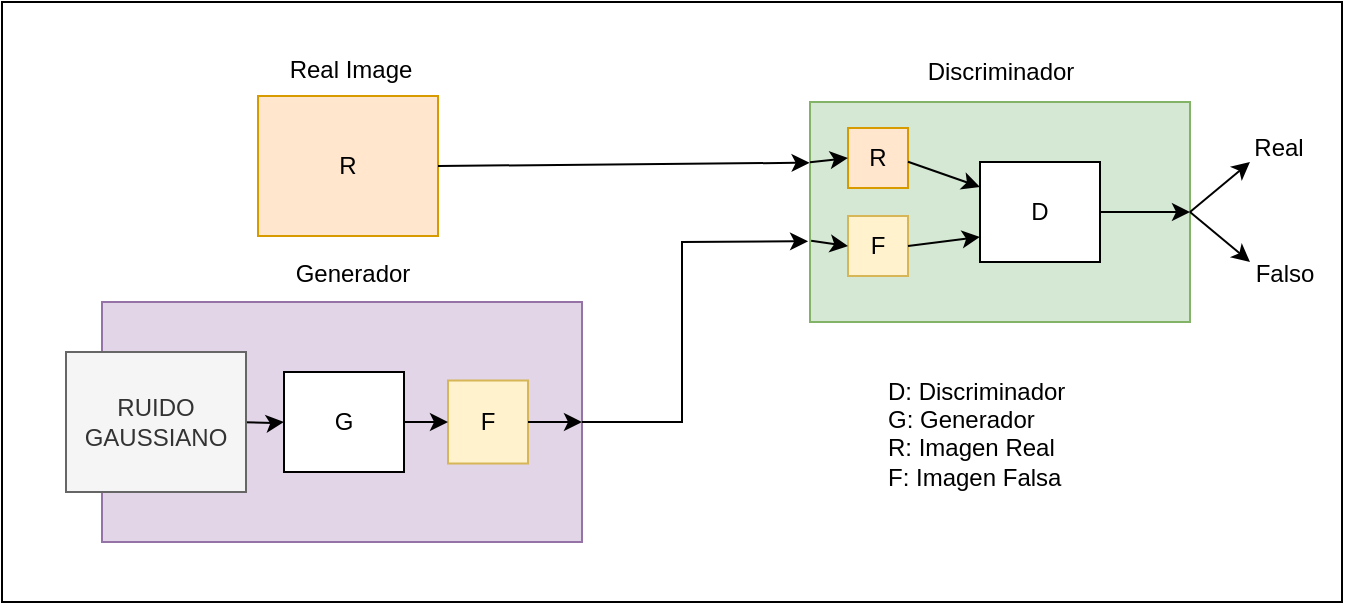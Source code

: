 <mxfile version="24.4.8" type="device">
  <diagram name="Página-1" id="kSbHAOheO05VAJ7IZOM8">
    <mxGraphModel dx="989" dy="509" grid="1" gridSize="10" guides="1" tooltips="1" connect="1" arrows="1" fold="1" page="1" pageScale="1" pageWidth="1169" pageHeight="827" math="0" shadow="0">
      <root>
        <mxCell id="0" />
        <mxCell id="1" parent="0" />
        <mxCell id="QPQLbKnhLEbj0gce8Fij-38" value="" style="rounded=0;whiteSpace=wrap;html=1;" parent="1" vertex="1">
          <mxGeometry x="260" y="240" width="670" height="300" as="geometry" />
        </mxCell>
        <mxCell id="QPQLbKnhLEbj0gce8Fij-1" value="R" style="rounded=0;whiteSpace=wrap;html=1;fillColor=#ffe6cc;strokeColor=#d79b00;" parent="1" vertex="1">
          <mxGeometry x="388" y="287" width="90" height="70" as="geometry" />
        </mxCell>
        <mxCell id="QPQLbKnhLEbj0gce8Fij-2" value="" style="rounded=0;whiteSpace=wrap;html=1;fillColor=#e1d5e7;strokeColor=#9673a6;" parent="1" vertex="1">
          <mxGeometry x="310" y="390" width="240" height="120" as="geometry" />
        </mxCell>
        <mxCell id="QPQLbKnhLEbj0gce8Fij-3" value="" style="rounded=0;whiteSpace=wrap;html=1;fillColor=#d5e8d4;strokeColor=#82b366;" parent="1" vertex="1">
          <mxGeometry x="664" y="290" width="190" height="110" as="geometry" />
        </mxCell>
        <mxCell id="QPQLbKnhLEbj0gce8Fij-7" value="" style="endArrow=classic;html=1;rounded=0;exitX=1;exitY=0.5;exitDx=0;exitDy=0;entryX=-0.005;entryY=0.633;entryDx=0;entryDy=0;entryPerimeter=0;" parent="1" source="QPQLbKnhLEbj0gce8Fij-2" target="QPQLbKnhLEbj0gce8Fij-3" edge="1">
          <mxGeometry width="50" height="50" relative="1" as="geometry">
            <mxPoint x="510" y="451" as="sourcePoint" />
            <mxPoint x="700" y="400" as="targetPoint" />
            <Array as="points">
              <mxPoint x="600" y="450" />
              <mxPoint x="600" y="360" />
            </Array>
          </mxGeometry>
        </mxCell>
        <mxCell id="QPQLbKnhLEbj0gce8Fij-8" value="Real Image" style="text;html=1;align=center;verticalAlign=middle;resizable=0;points=[];autosize=1;strokeColor=none;fillColor=none;" parent="1" vertex="1">
          <mxGeometry x="394" y="259" width="80" height="30" as="geometry" />
        </mxCell>
        <mxCell id="QPQLbKnhLEbj0gce8Fij-9" value="Generador" style="text;html=1;align=center;verticalAlign=middle;resizable=0;points=[];autosize=1;strokeColor=none;fillColor=none;" parent="1" vertex="1">
          <mxGeometry x="395" y="361" width="80" height="30" as="geometry" />
        </mxCell>
        <mxCell id="QPQLbKnhLEbj0gce8Fij-10" value="Discriminador" style="text;html=1;align=center;verticalAlign=middle;resizable=0;points=[];autosize=1;strokeColor=none;fillColor=none;" parent="1" vertex="1">
          <mxGeometry x="709" y="260" width="100" height="30" as="geometry" />
        </mxCell>
        <mxCell id="QPQLbKnhLEbj0gce8Fij-11" value="" style="endArrow=classic;html=1;rounded=0;exitX=1;exitY=0.5;exitDx=0;exitDy=0;" parent="1" source="QPQLbKnhLEbj0gce8Fij-3" edge="1">
          <mxGeometry width="50" height="50" relative="1" as="geometry">
            <mxPoint x="864" y="340" as="sourcePoint" />
            <mxPoint x="884" y="320" as="targetPoint" />
          </mxGeometry>
        </mxCell>
        <mxCell id="QPQLbKnhLEbj0gce8Fij-12" value="Real" style="text;html=1;align=center;verticalAlign=middle;resizable=0;points=[];autosize=1;strokeColor=none;fillColor=none;" parent="1" vertex="1">
          <mxGeometry x="873" y="298" width="50" height="30" as="geometry" />
        </mxCell>
        <mxCell id="QPQLbKnhLEbj0gce8Fij-13" value="" style="endArrow=classic;html=1;rounded=0;exitX=1;exitY=0.5;exitDx=0;exitDy=0;" parent="1" source="QPQLbKnhLEbj0gce8Fij-3" edge="1">
          <mxGeometry width="50" height="50" relative="1" as="geometry">
            <mxPoint x="864" y="355" as="sourcePoint" />
            <mxPoint x="884" y="370" as="targetPoint" />
          </mxGeometry>
        </mxCell>
        <mxCell id="QPQLbKnhLEbj0gce8Fij-14" value="Falso" style="text;html=1;align=center;verticalAlign=middle;resizable=0;points=[];autosize=1;strokeColor=none;fillColor=none;" parent="1" vertex="1">
          <mxGeometry x="876" y="361" width="50" height="30" as="geometry" />
        </mxCell>
        <mxCell id="QPQLbKnhLEbj0gce8Fij-33" value="" style="edgeStyle=orthogonalEdgeStyle;rounded=0;orthogonalLoop=1;jettySize=auto;html=1;" parent="1" target="QPQLbKnhLEbj0gce8Fij-27" edge="1">
          <mxGeometry relative="1" as="geometry">
            <mxPoint x="375" y="450" as="sourcePoint" />
          </mxGeometry>
        </mxCell>
        <mxCell id="QPQLbKnhLEbj0gce8Fij-18" value="R" style="rounded=0;whiteSpace=wrap;html=1;fillColor=#ffe6cc;strokeColor=#d79b00;" parent="1" vertex="1">
          <mxGeometry x="683" y="303" width="30" height="30" as="geometry" />
        </mxCell>
        <mxCell id="QPQLbKnhLEbj0gce8Fij-19" value="F" style="rounded=0;whiteSpace=wrap;html=1;fillColor=#fff2cc;strokeColor=#d6b656;" parent="1" vertex="1">
          <mxGeometry x="683" y="347" width="30" height="30" as="geometry" />
        </mxCell>
        <mxCell id="QPQLbKnhLEbj0gce8Fij-20" value="D" style="rounded=0;whiteSpace=wrap;html=1;" parent="1" vertex="1">
          <mxGeometry x="749" y="320" width="60" height="50" as="geometry" />
        </mxCell>
        <mxCell id="QPQLbKnhLEbj0gce8Fij-21" value="" style="endArrow=classic;html=1;rounded=0;exitX=0;exitY=0.274;exitDx=0;exitDy=0;exitPerimeter=0;entryX=0;entryY=0.5;entryDx=0;entryDy=0;" parent="1" source="QPQLbKnhLEbj0gce8Fij-3" target="QPQLbKnhLEbj0gce8Fij-18" edge="1">
          <mxGeometry width="50" height="50" relative="1" as="geometry">
            <mxPoint x="624" y="300" as="sourcePoint" />
            <mxPoint x="674" y="250" as="targetPoint" />
          </mxGeometry>
        </mxCell>
        <mxCell id="QPQLbKnhLEbj0gce8Fij-22" value="" style="endArrow=classic;html=1;rounded=0;exitX=0.003;exitY=0.631;exitDx=0;exitDy=0;exitPerimeter=0;entryX=0;entryY=0.5;entryDx=0;entryDy=0;" parent="1" source="QPQLbKnhLEbj0gce8Fij-3" target="QPQLbKnhLEbj0gce8Fij-19" edge="1">
          <mxGeometry width="50" height="50" relative="1" as="geometry">
            <mxPoint x="634" y="330" as="sourcePoint" />
            <mxPoint x="684" y="280" as="targetPoint" />
          </mxGeometry>
        </mxCell>
        <mxCell id="QPQLbKnhLEbj0gce8Fij-24" value="" style="endArrow=classic;html=1;rounded=0;exitX=0;exitY=0.274;exitDx=0;exitDy=0;exitPerimeter=0;entryX=0;entryY=0.25;entryDx=0;entryDy=0;" parent="1" target="QPQLbKnhLEbj0gce8Fij-20" edge="1">
          <mxGeometry width="50" height="50" relative="1" as="geometry">
            <mxPoint x="713" y="319.9" as="sourcePoint" />
            <mxPoint x="732" y="319.9" as="targetPoint" />
          </mxGeometry>
        </mxCell>
        <mxCell id="QPQLbKnhLEbj0gce8Fij-25" value="" style="endArrow=classic;html=1;rounded=0;exitX=1;exitY=0.5;exitDx=0;exitDy=0;entryX=0;entryY=0.75;entryDx=0;entryDy=0;" parent="1" source="QPQLbKnhLEbj0gce8Fij-19" target="QPQLbKnhLEbj0gce8Fij-20" edge="1">
          <mxGeometry width="50" height="50" relative="1" as="geometry">
            <mxPoint x="723" y="329.9" as="sourcePoint" />
            <mxPoint x="759" y="337" as="targetPoint" />
          </mxGeometry>
        </mxCell>
        <mxCell id="QPQLbKnhLEbj0gce8Fij-26" value="" style="endArrow=classic;html=1;rounded=0;exitX=1;exitY=0.5;exitDx=0;exitDy=0;entryX=1;entryY=0.5;entryDx=0;entryDy=0;" parent="1" source="QPQLbKnhLEbj0gce8Fij-20" target="QPQLbKnhLEbj0gce8Fij-3" edge="1">
          <mxGeometry width="50" height="50" relative="1" as="geometry">
            <mxPoint x="818" y="344" as="sourcePoint" />
            <mxPoint x="854" y="351.1" as="targetPoint" />
          </mxGeometry>
        </mxCell>
        <mxCell id="QPQLbKnhLEbj0gce8Fij-27" value="G" style="rounded=0;whiteSpace=wrap;html=1;" parent="1" vertex="1">
          <mxGeometry x="401" y="425" width="60" height="50" as="geometry" />
        </mxCell>
        <mxCell id="QPQLbKnhLEbj0gce8Fij-34" value="F" style="rounded=0;whiteSpace=wrap;html=1;fillColor=#fff2cc;strokeColor=#d6b656;" parent="1" vertex="1">
          <mxGeometry x="483" y="429.25" width="40" height="41.5" as="geometry" />
        </mxCell>
        <mxCell id="QPQLbKnhLEbj0gce8Fij-36" value="" style="endArrow=classic;html=1;rounded=0;exitX=1;exitY=0.5;exitDx=0;exitDy=0;entryX=0;entryY=0.5;entryDx=0;entryDy=0;" parent="1" source="QPQLbKnhLEbj0gce8Fij-27" target="QPQLbKnhLEbj0gce8Fij-34" edge="1">
          <mxGeometry width="50" height="50" relative="1" as="geometry">
            <mxPoint x="470" y="450" as="sourcePoint" />
            <mxPoint x="520" y="400" as="targetPoint" />
          </mxGeometry>
        </mxCell>
        <mxCell id="QPQLbKnhLEbj0gce8Fij-37" value="" style="endArrow=classic;html=1;rounded=0;entryX=1;entryY=0.5;entryDx=0;entryDy=0;exitX=1;exitY=0.5;exitDx=0;exitDy=0;" parent="1" source="QPQLbKnhLEbj0gce8Fij-34" target="QPQLbKnhLEbj0gce8Fij-2" edge="1">
          <mxGeometry width="50" height="50" relative="1" as="geometry">
            <mxPoint x="530" y="450" as="sourcePoint" />
            <mxPoint x="580" y="400" as="targetPoint" />
          </mxGeometry>
        </mxCell>
        <mxCell id="QPQLbKnhLEbj0gce8Fij-39" value="D: Discriminador&lt;div&gt;G: Generador&lt;/div&gt;&lt;div&gt;R: Imagen Real&lt;/div&gt;&lt;div&gt;F: Imagen Falsa&lt;/div&gt;&lt;div&gt;&lt;br&gt;&lt;/div&gt;" style="text;html=1;align=left;verticalAlign=middle;whiteSpace=wrap;rounded=0;" parent="1" vertex="1">
          <mxGeometry x="701" y="430" width="171" height="65" as="geometry" />
        </mxCell>
        <mxCell id="DH210cCPIuSA_FNhMR0s-1" value="RUIDO&lt;div&gt;GAUSSIANO&lt;/div&gt;" style="rounded=0;whiteSpace=wrap;html=1;fillColor=#f5f5f5;strokeColor=#666666;fontColor=#333333;" vertex="1" parent="1">
          <mxGeometry x="292" y="415" width="90" height="70" as="geometry" />
        </mxCell>
        <mxCell id="DH210cCPIuSA_FNhMR0s-2" value="" style="endArrow=classic;html=1;rounded=0;exitX=1;exitY=0.5;exitDx=0;exitDy=0;entryX=-0.001;entryY=0.276;entryDx=0;entryDy=0;entryPerimeter=0;" edge="1" parent="1" source="QPQLbKnhLEbj0gce8Fij-1" target="QPQLbKnhLEbj0gce8Fij-3">
          <mxGeometry width="50" height="50" relative="1" as="geometry">
            <mxPoint x="520" y="340" as="sourcePoint" />
            <mxPoint x="570" y="290" as="targetPoint" />
          </mxGeometry>
        </mxCell>
      </root>
    </mxGraphModel>
  </diagram>
</mxfile>
